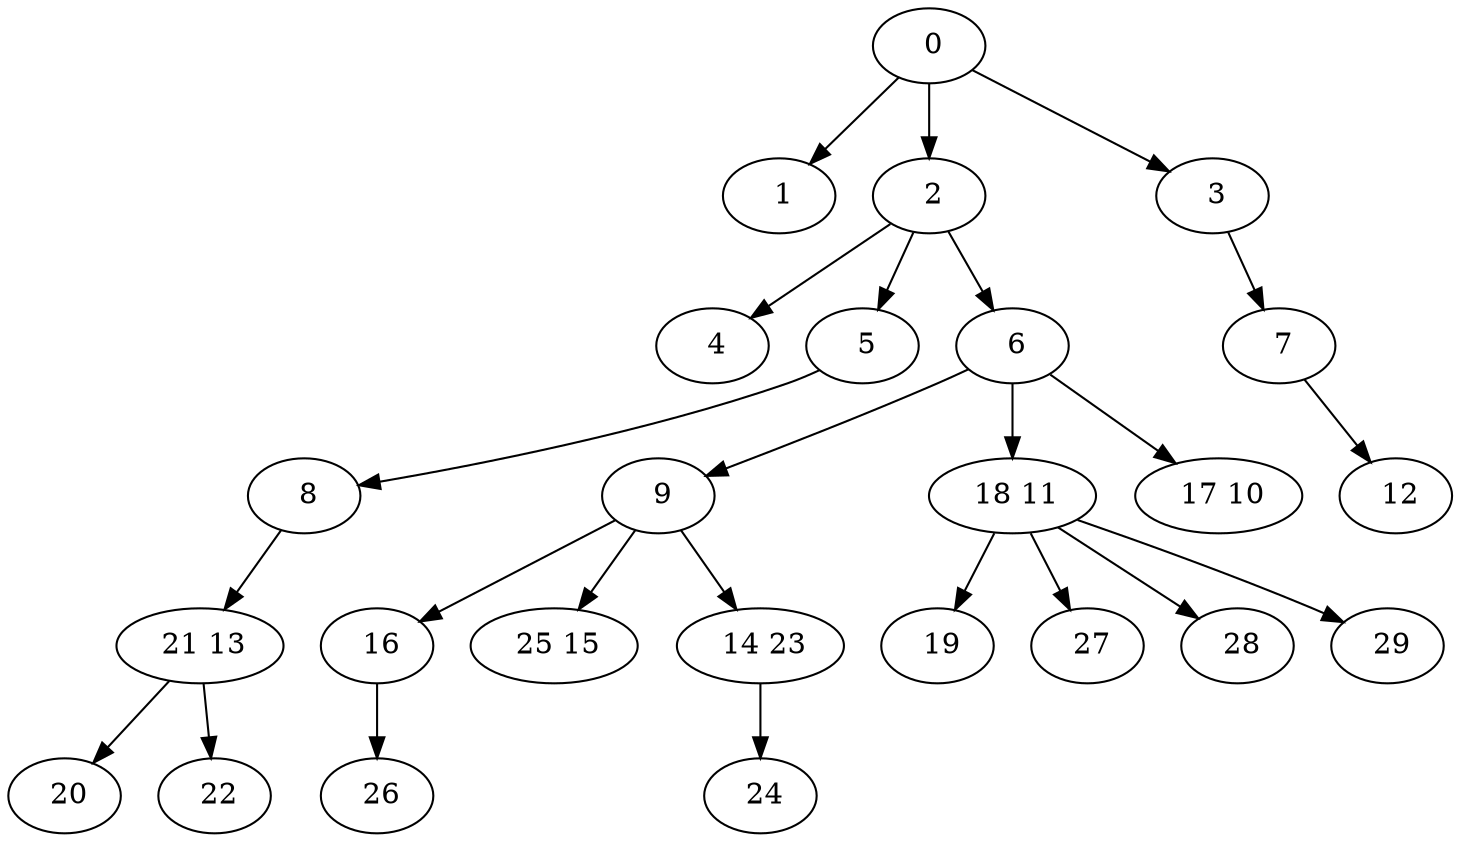 digraph mytree {
" 0" -> " 1";
" 0" -> " 2";
" 0" -> " 3";
" 1";
" 2" -> " 4";
" 2" -> " 5";
" 2" -> " 6";
" 3" -> " 7";
" 4";
" 5" -> " 8";
" 6" -> " 9";
" 6" -> " 18 11";
" 6" -> " 17 10";
" 7" -> " 12";
" 8" -> " 21 13";
" 9" -> " 16";
" 9" -> " 25 15";
" 9" -> " 14 23";
" 18 11" -> " 19";
" 18 11" -> " 27";
" 18 11" -> " 28";
" 18 11" -> " 29";
" 17 10";
" 12";
" 21 13" -> " 20";
" 21 13" -> " 22";
" 20";
" 22";
" 16" -> " 26";
" 26";
" 25 15";
" 14 23" -> " 24";
" 24";
" 19";
" 27";
" 28";
" 29";
}
